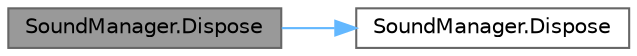 digraph "SoundManager.Dispose"
{
 // LATEX_PDF_SIZE
  bgcolor="transparent";
  edge [fontname=Helvetica,fontsize=10,labelfontname=Helvetica,labelfontsize=10];
  node [fontname=Helvetica,fontsize=10,shape=box,height=0.2,width=0.4];
  rankdir="LR";
  Node1 [id="Node000001",label="SoundManager.Dispose",height=0.2,width=0.4,color="gray40", fillcolor="grey60", style="filled", fontcolor="black",tooltip="破棄処理"];
  Node1 -> Node2 [id="edge2_Node000001_Node000002",color="steelblue1",style="solid",tooltip=" "];
  Node2 [id="Node000002",label="SoundManager.Dispose",height=0.2,width=0.4,color="grey40", fillcolor="white", style="filled",URL="$class_sound_manager.html#a1f98b15f2532140dacc1edaed819df3e",tooltip="破棄処理"];
}
